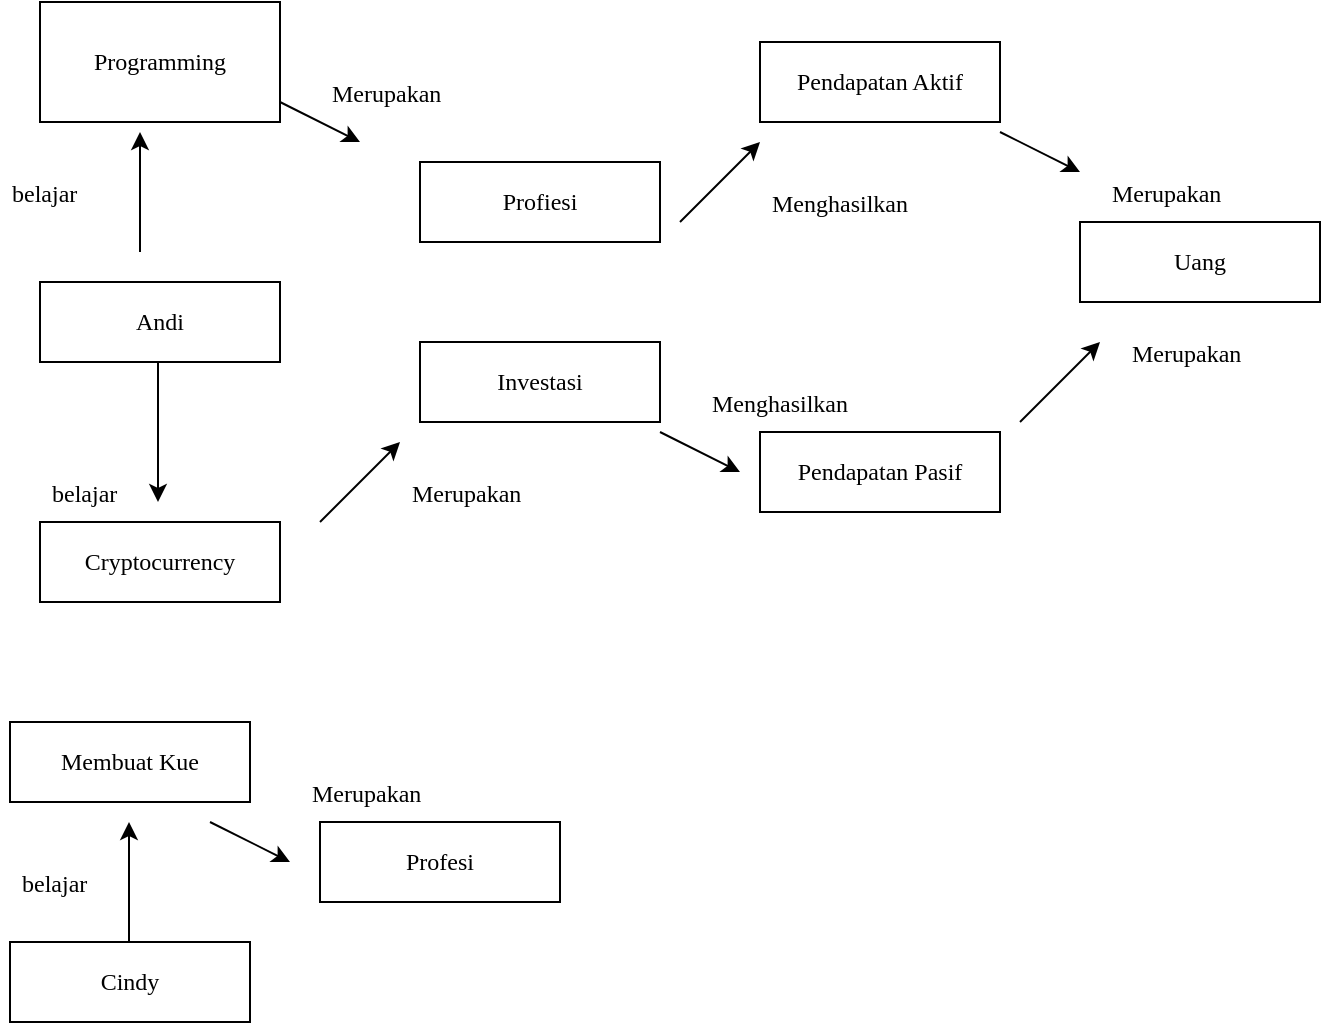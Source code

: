 <mxfile version="17.1.3" type="github"><diagram id="JOdWedIply1pntpXlWbC" name="Page-1"><mxGraphModel dx="1038" dy="523" grid="1" gridSize="10" guides="1" tooltips="1" connect="1" arrows="1" fold="1" page="1" pageScale="1" pageWidth="850" pageHeight="1100" math="0" shadow="0"><root><mxCell id="0"/><mxCell id="1" parent="0"/><mxCell id="7gnvDiKNpDeaLlDRdZPJ-1" value="Programming" style="rounded=0;whiteSpace=wrap;html=1;fontFamily=Georgia;" parent="1" vertex="1"><mxGeometry x="320" y="110" width="120" height="60" as="geometry"/></mxCell><mxCell id="7gnvDiKNpDeaLlDRdZPJ-2" value="Andi" style="rounded=0;whiteSpace=wrap;html=1;fontFamily=Georgia;" parent="1" vertex="1"><mxGeometry x="320" y="250" width="120" height="40" as="geometry"/></mxCell><mxCell id="7gnvDiKNpDeaLlDRdZPJ-7" value="belajar" style="text;strokeColor=none;fillColor=none;align=left;verticalAlign=middle;spacingLeft=4;spacingRight=4;overflow=hidden;points=[[0,0.5],[1,0.5]];portConstraint=eastwest;rotatable=0;fontFamily=Georgia;" parent="1" vertex="1"><mxGeometry x="300" y="190" width="80" height="30" as="geometry"/></mxCell><mxCell id="7gnvDiKNpDeaLlDRdZPJ-8" value="Cryptocurrency" style="rounded=0;whiteSpace=wrap;html=1;fontFamily=Georgia;" parent="1" vertex="1"><mxGeometry x="320" y="370" width="120" height="40" as="geometry"/></mxCell><mxCell id="7gnvDiKNpDeaLlDRdZPJ-10" value="" style="endArrow=classic;html=1;rounded=0;fontFamily=Georgia;" parent="1" edge="1"><mxGeometry width="50" height="50" relative="1" as="geometry"><mxPoint x="379" y="330" as="sourcePoint"/><mxPoint x="379" y="360" as="targetPoint"/><Array as="points"><mxPoint x="379" y="290"/></Array></mxGeometry></mxCell><mxCell id="7gnvDiKNpDeaLlDRdZPJ-11" value="" style="endArrow=classic;html=1;rounded=0;fontFamily=Georgia;" parent="1" edge="1"><mxGeometry width="50" height="50" relative="1" as="geometry"><mxPoint x="370" y="235" as="sourcePoint"/><mxPoint x="370" y="175" as="targetPoint"/><Array as="points"><mxPoint x="370" y="195"/></Array></mxGeometry></mxCell><mxCell id="7gnvDiKNpDeaLlDRdZPJ-12" value="" style="endArrow=classic;html=1;rounded=0;fontFamily=Georgia;" parent="1" edge="1"><mxGeometry width="50" height="50" relative="1" as="geometry"><mxPoint x="640" y="220" as="sourcePoint"/><mxPoint x="680" y="180" as="targetPoint"/><Array as="points"><mxPoint x="660" y="200"/></Array></mxGeometry></mxCell><mxCell id="7gnvDiKNpDeaLlDRdZPJ-13" value="belajar" style="text;strokeColor=none;fillColor=none;align=left;verticalAlign=middle;spacingLeft=4;spacingRight=4;overflow=hidden;points=[[0,0.5],[1,0.5]];portConstraint=eastwest;rotatable=0;fontFamily=Georgia;" parent="1" vertex="1"><mxGeometry x="305" y="535" width="80" height="30" as="geometry"/></mxCell><mxCell id="7gnvDiKNpDeaLlDRdZPJ-16" value="Investasi" style="rounded=0;whiteSpace=wrap;html=1;fontFamily=Georgia;" parent="1" vertex="1"><mxGeometry x="510" y="280" width="120" height="40" as="geometry"/></mxCell><mxCell id="7gnvDiKNpDeaLlDRdZPJ-17" value="" style="endArrow=classic;html=1;rounded=0;fontFamily=Georgia;" parent="1" edge="1"><mxGeometry width="50" height="50" relative="1" as="geometry"><mxPoint x="440" y="160" as="sourcePoint"/><mxPoint x="480" y="180" as="targetPoint"/><Array as="points"/></mxGeometry></mxCell><mxCell id="7gnvDiKNpDeaLlDRdZPJ-18" value="Profiesi" style="rounded=0;whiteSpace=wrap;html=1;fontFamily=Georgia;" parent="1" vertex="1"><mxGeometry x="510" y="190" width="120" height="40" as="geometry"/></mxCell><mxCell id="7gnvDiKNpDeaLlDRdZPJ-20" value="Merupakan" style="text;strokeColor=none;fillColor=none;align=left;verticalAlign=middle;spacingLeft=4;spacingRight=4;overflow=hidden;points=[[0,0.5],[1,0.5]];portConstraint=eastwest;rotatable=0;fontFamily=Georgia;" parent="1" vertex="1"><mxGeometry x="460" y="140" width="80" height="30" as="geometry"/></mxCell><mxCell id="7gnvDiKNpDeaLlDRdZPJ-21" value="Merupakan" style="text;strokeColor=none;fillColor=none;align=left;verticalAlign=middle;spacingLeft=4;spacingRight=4;overflow=hidden;points=[[0,0.5],[1,0.5]];portConstraint=eastwest;rotatable=0;fontFamily=Georgia;" parent="1" vertex="1"><mxGeometry x="500" y="340" width="80" height="30" as="geometry"/></mxCell><mxCell id="7gnvDiKNpDeaLlDRdZPJ-22" value="Pendapatan Aktif" style="rounded=0;whiteSpace=wrap;html=1;fontFamily=Georgia;" parent="1" vertex="1"><mxGeometry x="680" y="130" width="120" height="40" as="geometry"/></mxCell><mxCell id="7gnvDiKNpDeaLlDRdZPJ-23" value="Pendapatan Pasif" style="rounded=0;whiteSpace=wrap;html=1;fontFamily=Georgia;" parent="1" vertex="1"><mxGeometry x="680" y="325" width="120" height="40" as="geometry"/></mxCell><mxCell id="7gnvDiKNpDeaLlDRdZPJ-24" value="" style="endArrow=classic;html=1;rounded=0;fontFamily=Georgia;" parent="1" edge="1"><mxGeometry width="50" height="50" relative="1" as="geometry"><mxPoint x="630" y="325" as="sourcePoint"/><mxPoint x="670" y="345" as="targetPoint"/><Array as="points"/></mxGeometry></mxCell><mxCell id="7gnvDiKNpDeaLlDRdZPJ-25" value="" style="endArrow=classic;html=1;rounded=0;fontFamily=Georgia;" parent="1" edge="1"><mxGeometry width="50" height="50" relative="1" as="geometry"><mxPoint x="460" y="370" as="sourcePoint"/><mxPoint x="500" y="330" as="targetPoint"/><Array as="points"><mxPoint x="480" y="350"/></Array></mxGeometry></mxCell><mxCell id="7gnvDiKNpDeaLlDRdZPJ-26" value="Menghasilkan" style="text;strokeColor=none;fillColor=none;align=left;verticalAlign=middle;spacingLeft=4;spacingRight=4;overflow=hidden;points=[[0,0.5],[1,0.5]];portConstraint=eastwest;rotatable=0;fontFamily=Georgia;" parent="1" vertex="1"><mxGeometry x="680" y="195" width="80" height="30" as="geometry"/></mxCell><mxCell id="7gnvDiKNpDeaLlDRdZPJ-27" value="Menghasilkan" style="text;strokeColor=none;fillColor=none;align=left;verticalAlign=middle;spacingLeft=4;spacingRight=4;overflow=hidden;points=[[0,0.5],[1,0.5]];portConstraint=eastwest;rotatable=0;fontFamily=Georgia;" parent="1" vertex="1"><mxGeometry x="650" y="295" width="80" height="30" as="geometry"/></mxCell><mxCell id="7gnvDiKNpDeaLlDRdZPJ-29" value="Uang" style="rounded=0;whiteSpace=wrap;html=1;fontFamily=Georgia;" parent="1" vertex="1"><mxGeometry x="840" y="220" width="120" height="40" as="geometry"/></mxCell><mxCell id="7gnvDiKNpDeaLlDRdZPJ-30" value="" style="endArrow=classic;html=1;rounded=0;fontFamily=Georgia;" parent="1" edge="1"><mxGeometry width="50" height="50" relative="1" as="geometry"><mxPoint x="800" y="175" as="sourcePoint"/><mxPoint x="840" y="195" as="targetPoint"/><Array as="points"/></mxGeometry></mxCell><mxCell id="7gnvDiKNpDeaLlDRdZPJ-31" value="" style="endArrow=classic;html=1;rounded=0;fontFamily=Georgia;" parent="1" edge="1"><mxGeometry width="50" height="50" relative="1" as="geometry"><mxPoint x="810" y="320" as="sourcePoint"/><mxPoint x="850" y="280" as="targetPoint"/><Array as="points"><mxPoint x="830" y="300"/></Array></mxGeometry></mxCell><mxCell id="7gnvDiKNpDeaLlDRdZPJ-32" value="Merupakan" style="text;strokeColor=none;fillColor=none;align=left;verticalAlign=middle;spacingLeft=4;spacingRight=4;overflow=hidden;points=[[0,0.5],[1,0.5]];portConstraint=eastwest;rotatable=0;fontFamily=Georgia;" parent="1" vertex="1"><mxGeometry x="850" y="190" width="80" height="30" as="geometry"/></mxCell><mxCell id="7gnvDiKNpDeaLlDRdZPJ-33" value="Merupakan" style="text;strokeColor=none;fillColor=none;align=left;verticalAlign=middle;spacingLeft=4;spacingRight=4;overflow=hidden;points=[[0,0.5],[1,0.5]];portConstraint=eastwest;rotatable=0;fontFamily=Georgia;" parent="1" vertex="1"><mxGeometry x="860" y="270" width="80" height="30" as="geometry"/></mxCell><mxCell id="7gnvDiKNpDeaLlDRdZPJ-35" value="Membuat Kue" style="rounded=0;whiteSpace=wrap;html=1;fontFamily=Georgia;" parent="1" vertex="1"><mxGeometry x="305" y="470" width="120" height="40" as="geometry"/></mxCell><mxCell id="7gnvDiKNpDeaLlDRdZPJ-36" value="Cindy" style="rounded=0;whiteSpace=wrap;html=1;fontFamily=Georgia;" parent="1" vertex="1"><mxGeometry x="305" y="580" width="120" height="40" as="geometry"/></mxCell><mxCell id="7gnvDiKNpDeaLlDRdZPJ-37" value="Profesi" style="rounded=0;whiteSpace=wrap;html=1;fontFamily=Georgia;" parent="1" vertex="1"><mxGeometry x="460" y="520" width="120" height="40" as="geometry"/></mxCell><mxCell id="7gnvDiKNpDeaLlDRdZPJ-38" value="" style="endArrow=classic;html=1;rounded=0;fontFamily=Georgia;" parent="1" edge="1"><mxGeometry width="50" height="50" relative="1" as="geometry"><mxPoint x="364.5" y="580" as="sourcePoint"/><mxPoint x="364.5" y="520" as="targetPoint"/><Array as="points"><mxPoint x="364.5" y="540"/></Array></mxGeometry></mxCell><mxCell id="7gnvDiKNpDeaLlDRdZPJ-39" value="belajar" style="text;strokeColor=none;fillColor=none;align=left;verticalAlign=middle;spacingLeft=4;spacingRight=4;overflow=hidden;points=[[0,0.5],[1,0.5]];portConstraint=eastwest;rotatable=0;fontFamily=Georgia;" parent="1" vertex="1"><mxGeometry x="320" y="340" width="80" height="30" as="geometry"/></mxCell><mxCell id="7gnvDiKNpDeaLlDRdZPJ-41" value="" style="endArrow=classic;html=1;rounded=0;fontFamily=Georgia;" parent="1" edge="1"><mxGeometry width="50" height="50" relative="1" as="geometry"><mxPoint x="405" y="520" as="sourcePoint"/><mxPoint x="445" y="540" as="targetPoint"/><Array as="points"/></mxGeometry></mxCell><mxCell id="7gnvDiKNpDeaLlDRdZPJ-42" value="Merupakan" style="text;strokeColor=none;fillColor=none;align=left;verticalAlign=middle;spacingLeft=4;spacingRight=4;overflow=hidden;points=[[0,0.5],[1,0.5]];portConstraint=eastwest;rotatable=0;fontFamily=Georgia;" parent="1" vertex="1"><mxGeometry x="450" y="490" width="80" height="30" as="geometry"/></mxCell></root></mxGraphModel></diagram></mxfile>